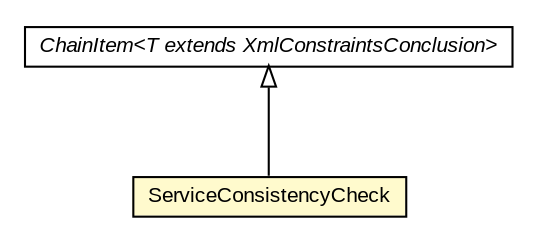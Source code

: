 #!/usr/local/bin/dot
#
# Class diagram 
# Generated by UMLGraph version R5_6-24-gf6e263 (http://www.umlgraph.org/)
#

digraph G {
	edge [fontname="arial",fontsize=10,labelfontname="arial",labelfontsize=10];
	node [fontname="arial",fontsize=10,shape=plaintext];
	nodesep=0.25;
	ranksep=0.5;
	// eu.europa.esig.dss.validation.process.ChainItem<T extends eu.europa.esig.dss.jaxb.detailedreport.XmlConstraintsConclusion>
	c595923 [label=<<table title="eu.europa.esig.dss.validation.process.ChainItem" border="0" cellborder="1" cellspacing="0" cellpadding="2" port="p" href="../../../ChainItem.html">
		<tr><td><table border="0" cellspacing="0" cellpadding="1">
<tr><td align="center" balign="center"><font face="arial italic"> ChainItem&lt;T extends XmlConstraintsConclusion&gt; </font></td></tr>
		</table></td></tr>
		</table>>, URL="../../../ChainItem.html", fontname="arial", fontcolor="black", fontsize=10.0];
	// eu.europa.esig.dss.validation.process.qualification.certificate.checks.ServiceConsistencyCheck
	c596021 [label=<<table title="eu.europa.esig.dss.validation.process.qualification.certificate.checks.ServiceConsistencyCheck" border="0" cellborder="1" cellspacing="0" cellpadding="2" port="p" bgcolor="lemonChiffon" href="./ServiceConsistencyCheck.html">
		<tr><td><table border="0" cellspacing="0" cellpadding="1">
<tr><td align="center" balign="center"> ServiceConsistencyCheck </td></tr>
		</table></td></tr>
		</table>>, URL="./ServiceConsistencyCheck.html", fontname="arial", fontcolor="black", fontsize=10.0];
	//eu.europa.esig.dss.validation.process.qualification.certificate.checks.ServiceConsistencyCheck extends eu.europa.esig.dss.validation.process.ChainItem<eu.europa.esig.dss.jaxb.detailedreport.XmlValidationCertificateQualification>
	c595923:p -> c596021:p [dir=back,arrowtail=empty];
}

